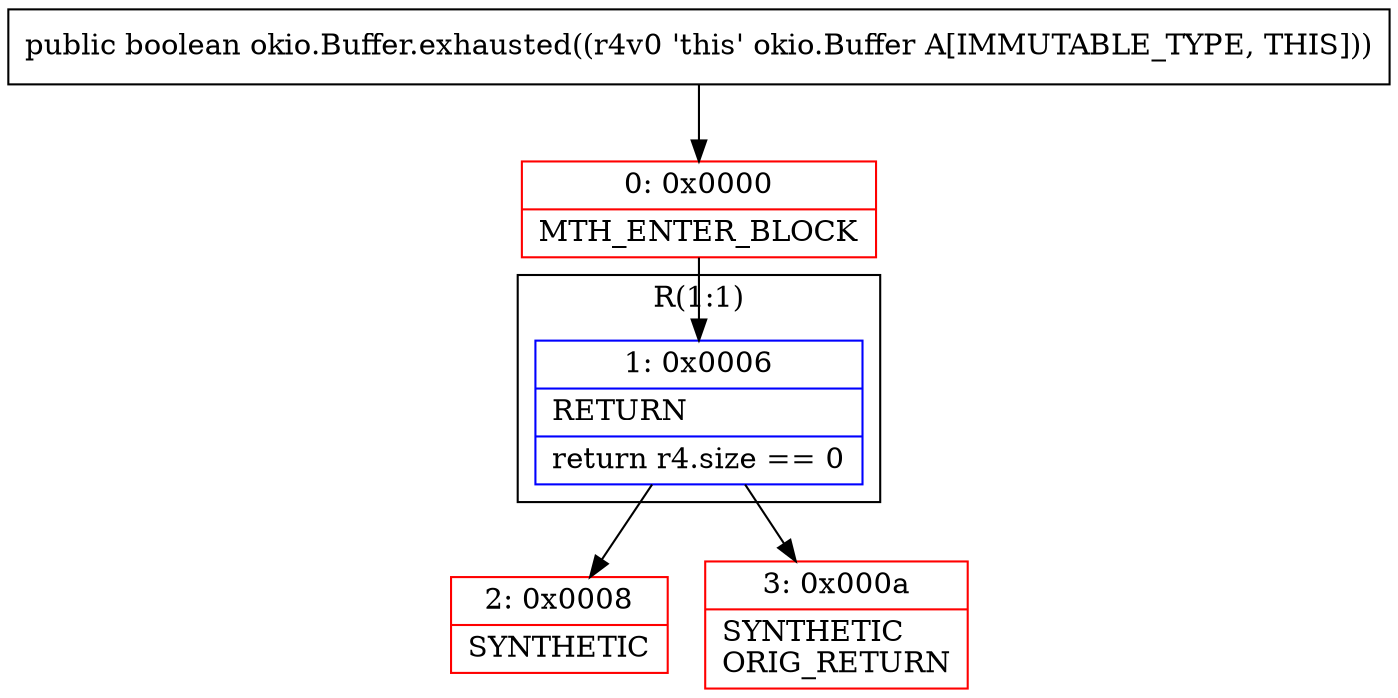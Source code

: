 digraph "CFG forokio.Buffer.exhausted()Z" {
subgraph cluster_Region_1901132226 {
label = "R(1:1)";
node [shape=record,color=blue];
Node_1 [shape=record,label="{1\:\ 0x0006|RETURN\l|return r4.size == 0\l}"];
}
Node_0 [shape=record,color=red,label="{0\:\ 0x0000|MTH_ENTER_BLOCK\l}"];
Node_2 [shape=record,color=red,label="{2\:\ 0x0008|SYNTHETIC\l}"];
Node_3 [shape=record,color=red,label="{3\:\ 0x000a|SYNTHETIC\lORIG_RETURN\l}"];
MethodNode[shape=record,label="{public boolean okio.Buffer.exhausted((r4v0 'this' okio.Buffer A[IMMUTABLE_TYPE, THIS])) }"];
MethodNode -> Node_0;
Node_1 -> Node_2;
Node_1 -> Node_3;
Node_0 -> Node_1;
}

